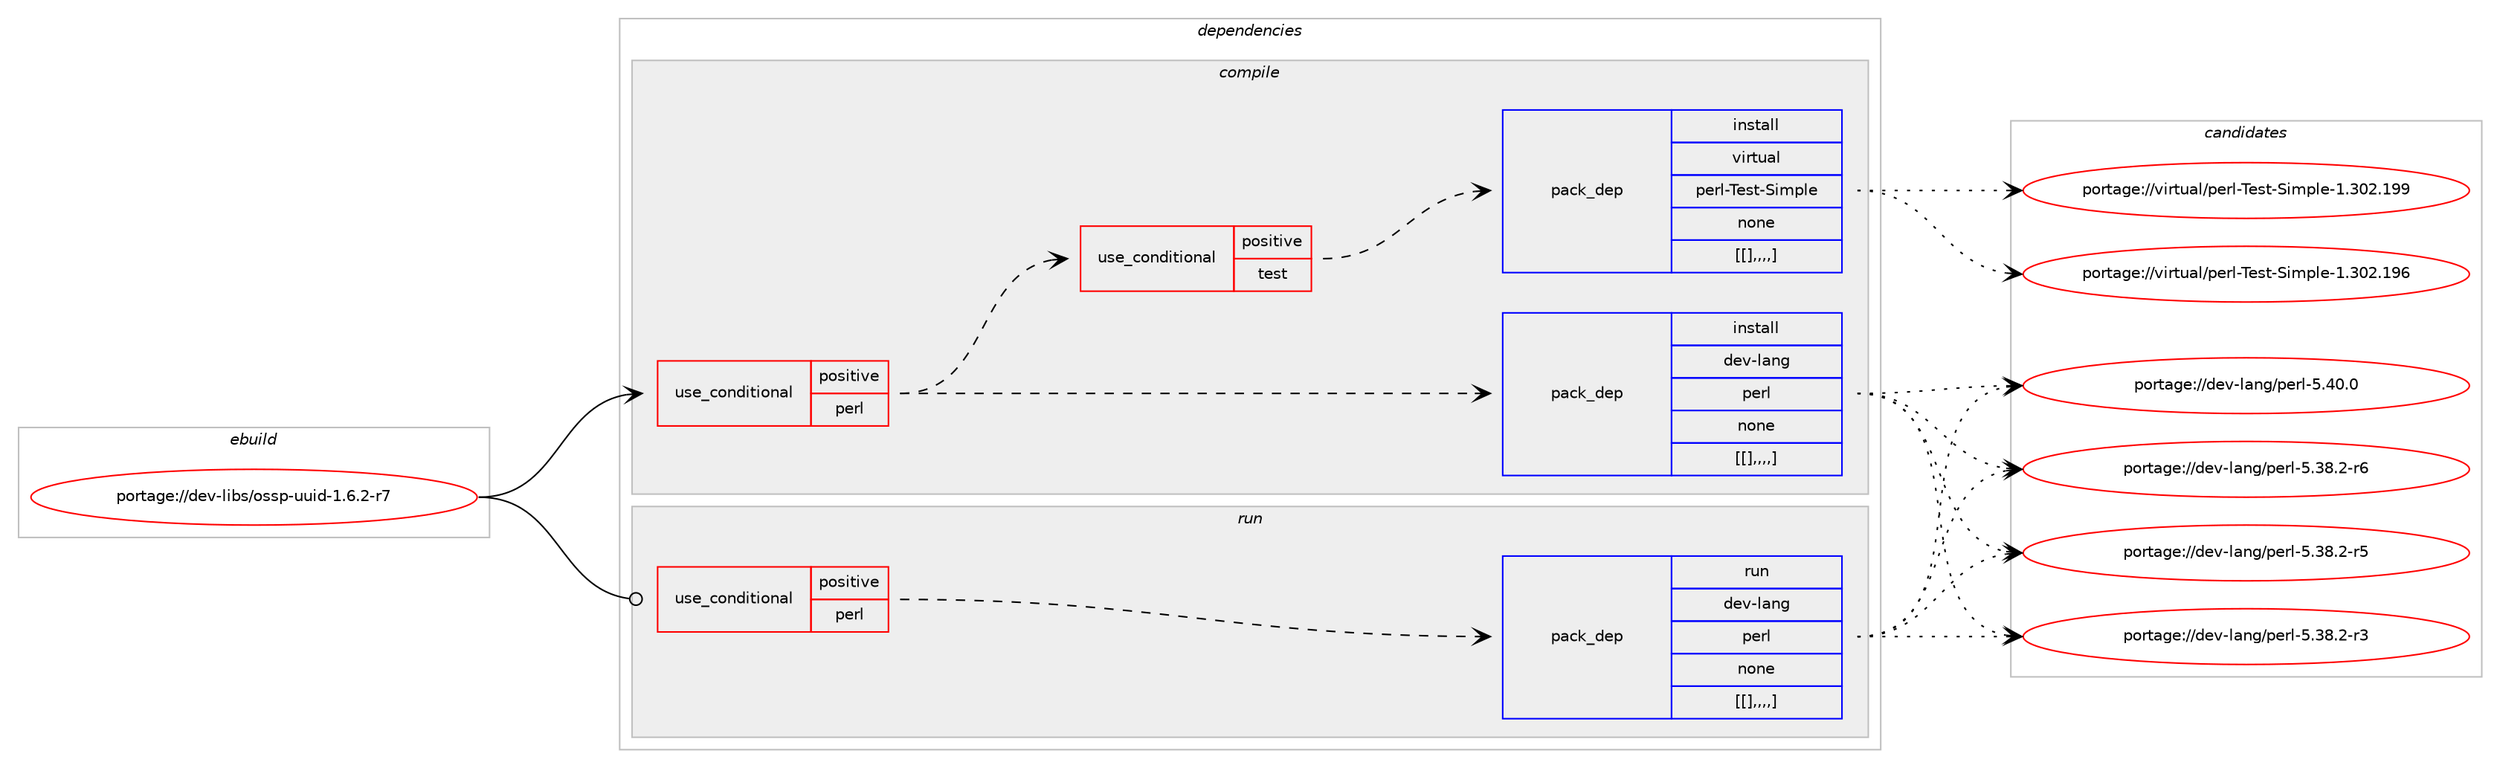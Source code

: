 digraph prolog {

# *************
# Graph options
# *************

newrank=true;
concentrate=true;
compound=true;
graph [rankdir=LR,fontname=Helvetica,fontsize=10,ranksep=1.5];#, ranksep=2.5, nodesep=0.2];
edge  [arrowhead=vee];
node  [fontname=Helvetica,fontsize=10];

# **********
# The ebuild
# **********

subgraph cluster_leftcol {
color=gray;
label=<<i>ebuild</i>>;
id [label="portage://dev-libs/ossp-uuid-1.6.2-r7", color=red, width=4, href="../dev-libs/ossp-uuid-1.6.2-r7.svg"];
}

# ****************
# The dependencies
# ****************

subgraph cluster_midcol {
color=gray;
label=<<i>dependencies</i>>;
subgraph cluster_compile {
fillcolor="#eeeeee";
style=filled;
label=<<i>compile</i>>;
subgraph cond28313 {
dependency113764 [label=<<TABLE BORDER="0" CELLBORDER="1" CELLSPACING="0" CELLPADDING="4"><TR><TD ROWSPAN="3" CELLPADDING="10">use_conditional</TD></TR><TR><TD>positive</TD></TR><TR><TD>perl</TD></TR></TABLE>>, shape=none, color=red];
subgraph pack84282 {
dependency113765 [label=<<TABLE BORDER="0" CELLBORDER="1" CELLSPACING="0" CELLPADDING="4" WIDTH="220"><TR><TD ROWSPAN="6" CELLPADDING="30">pack_dep</TD></TR><TR><TD WIDTH="110">install</TD></TR><TR><TD>dev-lang</TD></TR><TR><TD>perl</TD></TR><TR><TD>none</TD></TR><TR><TD>[[],,,,]</TD></TR></TABLE>>, shape=none, color=blue];
}
dependency113764:e -> dependency113765:w [weight=20,style="dashed",arrowhead="vee"];
subgraph cond28314 {
dependency113766 [label=<<TABLE BORDER="0" CELLBORDER="1" CELLSPACING="0" CELLPADDING="4"><TR><TD ROWSPAN="3" CELLPADDING="10">use_conditional</TD></TR><TR><TD>positive</TD></TR><TR><TD>test</TD></TR></TABLE>>, shape=none, color=red];
subgraph pack84283 {
dependency113767 [label=<<TABLE BORDER="0" CELLBORDER="1" CELLSPACING="0" CELLPADDING="4" WIDTH="220"><TR><TD ROWSPAN="6" CELLPADDING="30">pack_dep</TD></TR><TR><TD WIDTH="110">install</TD></TR><TR><TD>virtual</TD></TR><TR><TD>perl-Test-Simple</TD></TR><TR><TD>none</TD></TR><TR><TD>[[],,,,]</TD></TR></TABLE>>, shape=none, color=blue];
}
dependency113766:e -> dependency113767:w [weight=20,style="dashed",arrowhead="vee"];
}
dependency113764:e -> dependency113766:w [weight=20,style="dashed",arrowhead="vee"];
}
id:e -> dependency113764:w [weight=20,style="solid",arrowhead="vee"];
}
subgraph cluster_compileandrun {
fillcolor="#eeeeee";
style=filled;
label=<<i>compile and run</i>>;
}
subgraph cluster_run {
fillcolor="#eeeeee";
style=filled;
label=<<i>run</i>>;
subgraph cond28315 {
dependency113768 [label=<<TABLE BORDER="0" CELLBORDER="1" CELLSPACING="0" CELLPADDING="4"><TR><TD ROWSPAN="3" CELLPADDING="10">use_conditional</TD></TR><TR><TD>positive</TD></TR><TR><TD>perl</TD></TR></TABLE>>, shape=none, color=red];
subgraph pack84284 {
dependency113769 [label=<<TABLE BORDER="0" CELLBORDER="1" CELLSPACING="0" CELLPADDING="4" WIDTH="220"><TR><TD ROWSPAN="6" CELLPADDING="30">pack_dep</TD></TR><TR><TD WIDTH="110">run</TD></TR><TR><TD>dev-lang</TD></TR><TR><TD>perl</TD></TR><TR><TD>none</TD></TR><TR><TD>[[],,,,]</TD></TR></TABLE>>, shape=none, color=blue];
}
dependency113768:e -> dependency113769:w [weight=20,style="dashed",arrowhead="vee"];
}
id:e -> dependency113768:w [weight=20,style="solid",arrowhead="odot"];
}
}

# **************
# The candidates
# **************

subgraph cluster_choices {
rank=same;
color=gray;
label=<<i>candidates</i>>;

subgraph choice84282 {
color=black;
nodesep=1;
choice10010111845108971101034711210111410845534652484648 [label="portage://dev-lang/perl-5.40.0", color=red, width=4,href="../dev-lang/perl-5.40.0.svg"];
choice100101118451089711010347112101114108455346515646504511454 [label="portage://dev-lang/perl-5.38.2-r6", color=red, width=4,href="../dev-lang/perl-5.38.2-r6.svg"];
choice100101118451089711010347112101114108455346515646504511453 [label="portage://dev-lang/perl-5.38.2-r5", color=red, width=4,href="../dev-lang/perl-5.38.2-r5.svg"];
choice100101118451089711010347112101114108455346515646504511451 [label="portage://dev-lang/perl-5.38.2-r3", color=red, width=4,href="../dev-lang/perl-5.38.2-r3.svg"];
dependency113765:e -> choice10010111845108971101034711210111410845534652484648:w [style=dotted,weight="100"];
dependency113765:e -> choice100101118451089711010347112101114108455346515646504511454:w [style=dotted,weight="100"];
dependency113765:e -> choice100101118451089711010347112101114108455346515646504511453:w [style=dotted,weight="100"];
dependency113765:e -> choice100101118451089711010347112101114108455346515646504511451:w [style=dotted,weight="100"];
}
subgraph choice84283 {
color=black;
nodesep=1;
choice11810511411611797108471121011141084584101115116458310510911210810145494651485046495757 [label="portage://virtual/perl-Test-Simple-1.302.199", color=red, width=4,href="../virtual/perl-Test-Simple-1.302.199.svg"];
choice11810511411611797108471121011141084584101115116458310510911210810145494651485046495754 [label="portage://virtual/perl-Test-Simple-1.302.196", color=red, width=4,href="../virtual/perl-Test-Simple-1.302.196.svg"];
dependency113767:e -> choice11810511411611797108471121011141084584101115116458310510911210810145494651485046495757:w [style=dotted,weight="100"];
dependency113767:e -> choice11810511411611797108471121011141084584101115116458310510911210810145494651485046495754:w [style=dotted,weight="100"];
}
subgraph choice84284 {
color=black;
nodesep=1;
choice10010111845108971101034711210111410845534652484648 [label="portage://dev-lang/perl-5.40.0", color=red, width=4,href="../dev-lang/perl-5.40.0.svg"];
choice100101118451089711010347112101114108455346515646504511454 [label="portage://dev-lang/perl-5.38.2-r6", color=red, width=4,href="../dev-lang/perl-5.38.2-r6.svg"];
choice100101118451089711010347112101114108455346515646504511453 [label="portage://dev-lang/perl-5.38.2-r5", color=red, width=4,href="../dev-lang/perl-5.38.2-r5.svg"];
choice100101118451089711010347112101114108455346515646504511451 [label="portage://dev-lang/perl-5.38.2-r3", color=red, width=4,href="../dev-lang/perl-5.38.2-r3.svg"];
dependency113769:e -> choice10010111845108971101034711210111410845534652484648:w [style=dotted,weight="100"];
dependency113769:e -> choice100101118451089711010347112101114108455346515646504511454:w [style=dotted,weight="100"];
dependency113769:e -> choice100101118451089711010347112101114108455346515646504511453:w [style=dotted,weight="100"];
dependency113769:e -> choice100101118451089711010347112101114108455346515646504511451:w [style=dotted,weight="100"];
}
}

}
